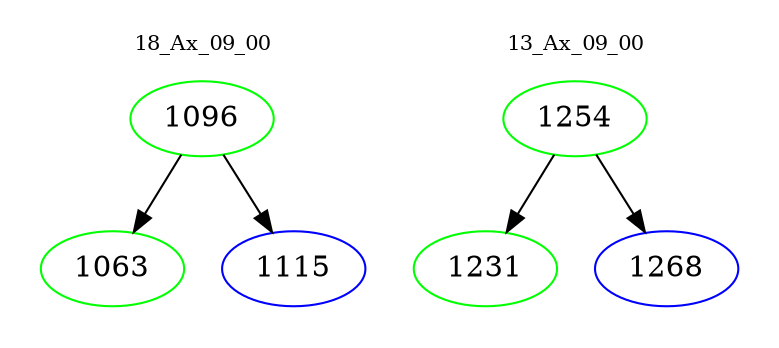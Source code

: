 digraph{
subgraph cluster_0 {
color = white
label = "18_Ax_09_00";
fontsize=10;
T0_1096 [label="1096", color="green"]
T0_1096 -> T0_1063 [color="black"]
T0_1063 [label="1063", color="green"]
T0_1096 -> T0_1115 [color="black"]
T0_1115 [label="1115", color="blue"]
}
subgraph cluster_1 {
color = white
label = "13_Ax_09_00";
fontsize=10;
T1_1254 [label="1254", color="green"]
T1_1254 -> T1_1231 [color="black"]
T1_1231 [label="1231", color="green"]
T1_1254 -> T1_1268 [color="black"]
T1_1268 [label="1268", color="blue"]
}
}
